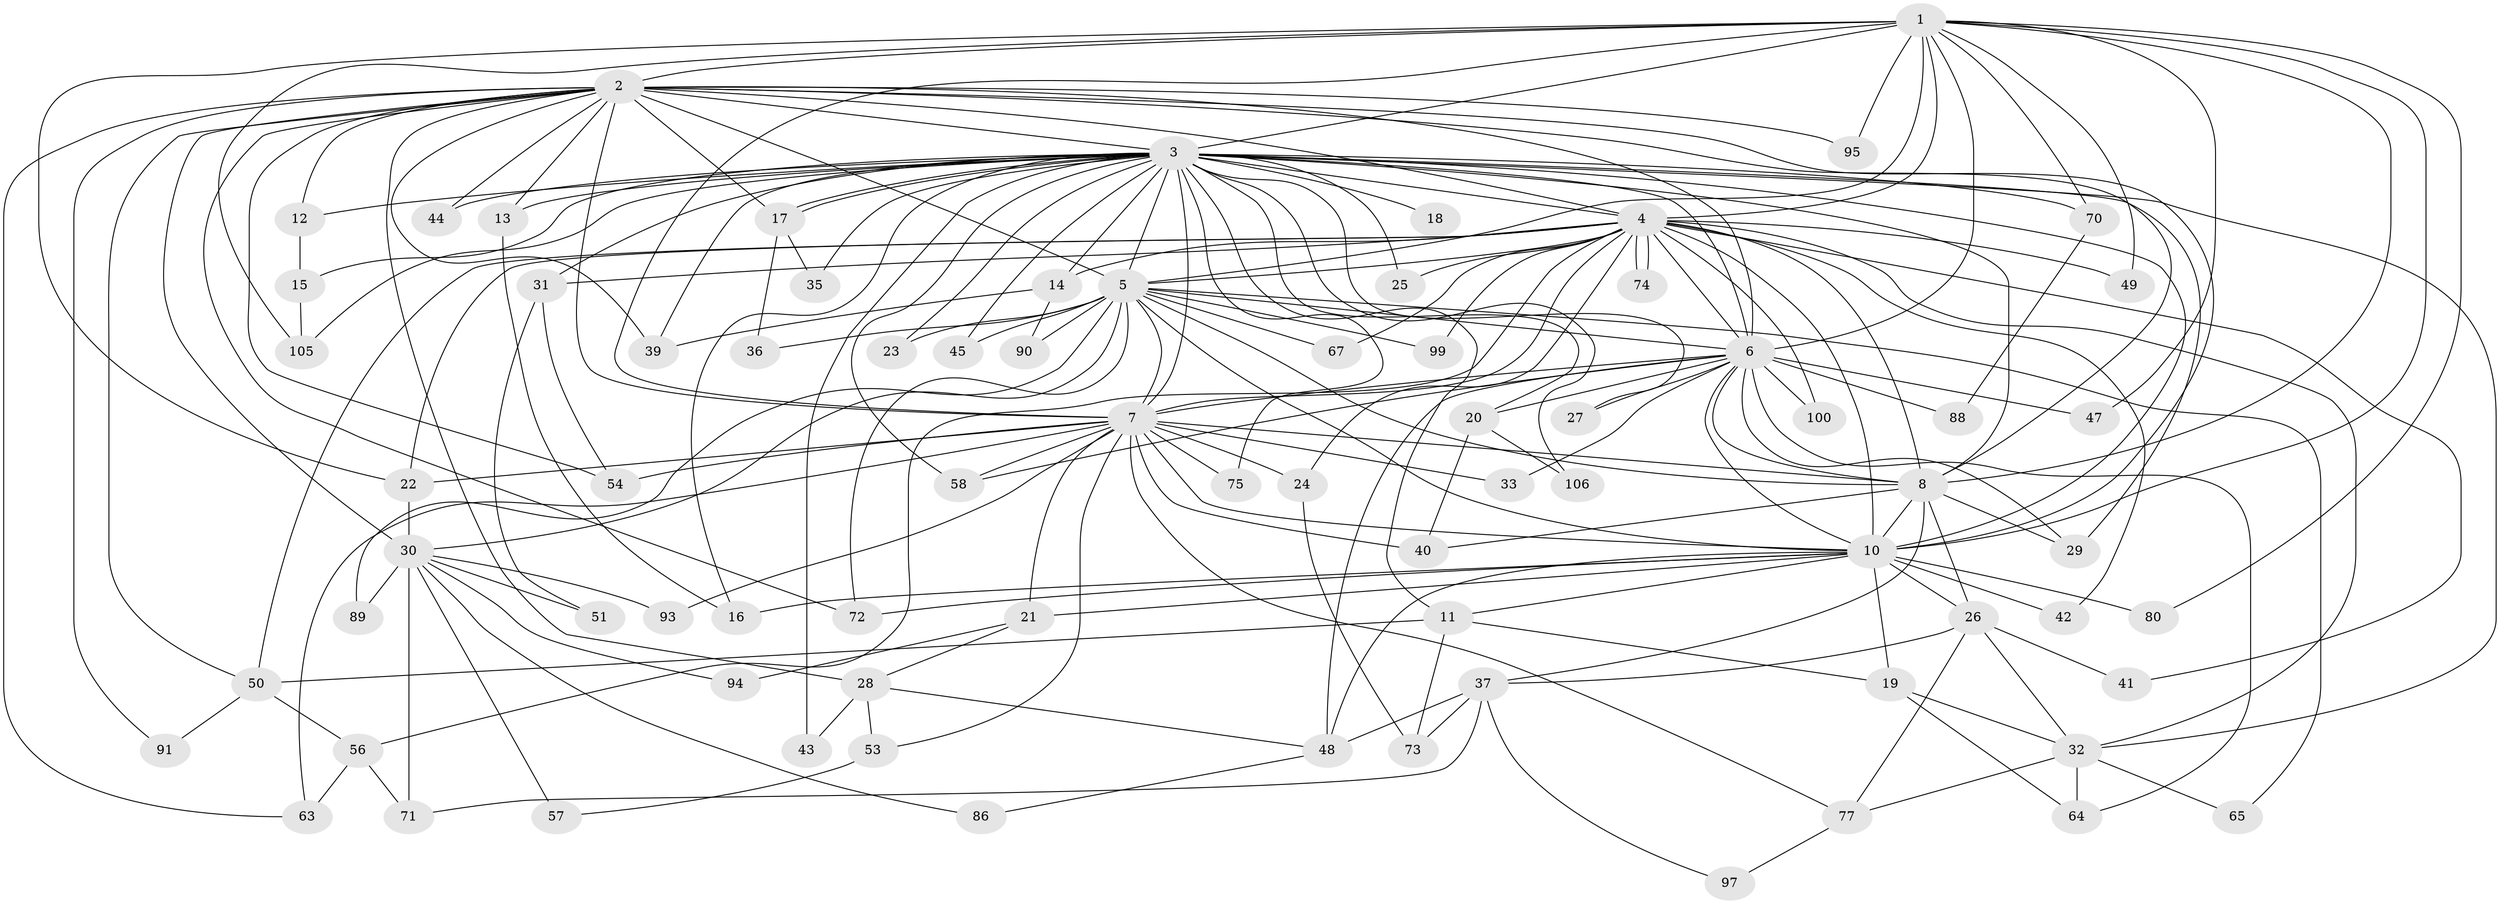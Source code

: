 // Generated by graph-tools (version 1.1) at 2025/51/02/27/25 19:51:49]
// undirected, 77 vertices, 192 edges
graph export_dot {
graph [start="1"]
  node [color=gray90,style=filled];
  1 [super="+62"];
  2 [super="+66"];
  3 [super="+9"];
  4 [super="+76"];
  5 [super="+55"];
  6 [super="+84"];
  7 [super="+92"];
  8 [super="+79"];
  10 [super="+46"];
  11;
  12;
  13;
  14;
  15 [super="+108"];
  16 [super="+104"];
  17 [super="+85"];
  18;
  19 [super="+102"];
  20 [super="+59"];
  21 [super="+83"];
  22;
  23;
  24;
  25;
  26;
  27;
  28 [super="+101"];
  29 [super="+81"];
  30 [super="+38"];
  31 [super="+34"];
  32 [super="+61"];
  33;
  35;
  36;
  37 [super="+78"];
  39 [super="+69"];
  40 [super="+87"];
  41;
  42;
  43;
  44;
  45;
  47;
  48 [super="+52"];
  49;
  50 [super="+103"];
  51;
  53;
  54 [super="+82"];
  56 [super="+107"];
  57;
  58 [super="+60"];
  63 [super="+68"];
  64;
  65;
  67;
  70;
  71;
  72 [super="+96"];
  73 [super="+98"];
  74;
  75;
  77;
  80;
  86;
  88;
  89;
  90;
  91;
  93;
  94;
  95;
  97;
  99;
  100;
  105;
  106;
  1 -- 2;
  1 -- 3 [weight=2];
  1 -- 4;
  1 -- 5;
  1 -- 6;
  1 -- 7;
  1 -- 8;
  1 -- 10;
  1 -- 47;
  1 -- 49;
  1 -- 80;
  1 -- 95;
  1 -- 105;
  1 -- 22;
  1 -- 70;
  2 -- 3 [weight=3];
  2 -- 4;
  2 -- 5;
  2 -- 6;
  2 -- 7;
  2 -- 8;
  2 -- 10;
  2 -- 12;
  2 -- 13;
  2 -- 28 [weight=2];
  2 -- 30;
  2 -- 39;
  2 -- 44;
  2 -- 50;
  2 -- 54;
  2 -- 72;
  2 -- 91;
  2 -- 95;
  2 -- 17;
  2 -- 63;
  3 -- 4 [weight=2];
  3 -- 5 [weight=2];
  3 -- 6 [weight=2];
  3 -- 7 [weight=2];
  3 -- 8 [weight=2];
  3 -- 10 [weight=2];
  3 -- 12;
  3 -- 13;
  3 -- 14;
  3 -- 17;
  3 -- 17;
  3 -- 18 [weight=2];
  3 -- 25;
  3 -- 31 [weight=2];
  3 -- 35;
  3 -- 43;
  3 -- 45;
  3 -- 75;
  3 -- 70;
  3 -- 11;
  3 -- 15;
  3 -- 20;
  3 -- 23;
  3 -- 27;
  3 -- 29;
  3 -- 32;
  3 -- 105;
  3 -- 106;
  3 -- 44;
  3 -- 58;
  3 -- 39;
  3 -- 16;
  4 -- 5 [weight=2];
  4 -- 6;
  4 -- 7;
  4 -- 8 [weight=2];
  4 -- 10 [weight=2];
  4 -- 14;
  4 -- 22;
  4 -- 24;
  4 -- 25;
  4 -- 31;
  4 -- 32;
  4 -- 41;
  4 -- 42;
  4 -- 49;
  4 -- 50;
  4 -- 56;
  4 -- 67;
  4 -- 74;
  4 -- 74;
  4 -- 99;
  4 -- 100;
  5 -- 6;
  5 -- 7;
  5 -- 8;
  5 -- 10;
  5 -- 23;
  5 -- 30;
  5 -- 36;
  5 -- 45;
  5 -- 67;
  5 -- 72;
  5 -- 89;
  5 -- 90;
  5 -- 99;
  5 -- 65;
  6 -- 7;
  6 -- 8;
  6 -- 10;
  6 -- 20 [weight=2];
  6 -- 27;
  6 -- 33;
  6 -- 47;
  6 -- 48;
  6 -- 58;
  6 -- 88;
  6 -- 100;
  6 -- 64;
  6 -- 29;
  7 -- 8;
  7 -- 10;
  7 -- 21 [weight=2];
  7 -- 22;
  7 -- 24;
  7 -- 33;
  7 -- 53;
  7 -- 58;
  7 -- 63;
  7 -- 75;
  7 -- 93;
  7 -- 77;
  7 -- 54;
  7 -- 40;
  8 -- 10;
  8 -- 26;
  8 -- 29;
  8 -- 37;
  8 -- 40;
  10 -- 11;
  10 -- 16;
  10 -- 19;
  10 -- 21;
  10 -- 26;
  10 -- 42;
  10 -- 80;
  10 -- 48;
  10 -- 72;
  11 -- 19;
  11 -- 73;
  11 -- 50;
  12 -- 15;
  13 -- 16;
  14 -- 39;
  14 -- 90;
  15 -- 105;
  17 -- 35;
  17 -- 36;
  19 -- 64;
  19 -- 32;
  20 -- 40;
  20 -- 106;
  21 -- 28;
  21 -- 94;
  22 -- 30;
  24 -- 73;
  26 -- 32;
  26 -- 37;
  26 -- 41;
  26 -- 77;
  28 -- 43;
  28 -- 48;
  28 -- 53;
  30 -- 51;
  30 -- 71;
  30 -- 86;
  30 -- 89;
  30 -- 93;
  30 -- 57;
  30 -- 94;
  31 -- 51;
  31 -- 54;
  32 -- 64;
  32 -- 65;
  32 -- 77;
  37 -- 71;
  37 -- 73;
  37 -- 97;
  37 -- 48;
  48 -- 86;
  50 -- 56;
  50 -- 91;
  53 -- 57;
  56 -- 63;
  56 -- 71;
  70 -- 88;
  77 -- 97;
}
